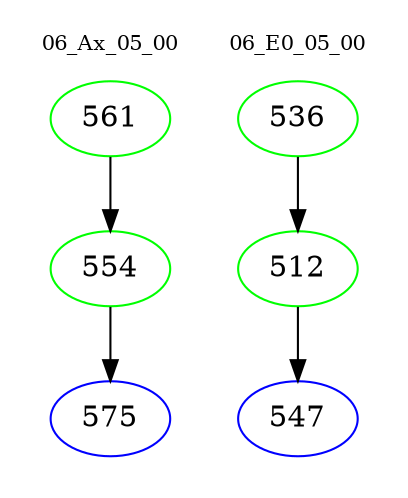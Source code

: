 digraph{
subgraph cluster_0 {
color = white
label = "06_Ax_05_00";
fontsize=10;
T0_561 [label="561", color="green"]
T0_561 -> T0_554 [color="black"]
T0_554 [label="554", color="green"]
T0_554 -> T0_575 [color="black"]
T0_575 [label="575", color="blue"]
}
subgraph cluster_1 {
color = white
label = "06_E0_05_00";
fontsize=10;
T1_536 [label="536", color="green"]
T1_536 -> T1_512 [color="black"]
T1_512 [label="512", color="green"]
T1_512 -> T1_547 [color="black"]
T1_547 [label="547", color="blue"]
}
}
